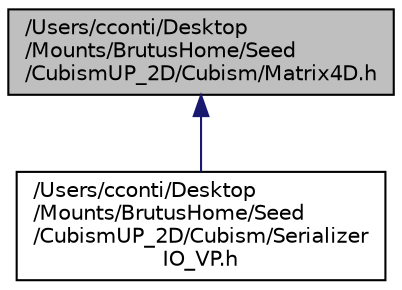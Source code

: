 digraph "/Users/cconti/Desktop/Mounts/BrutusHome/Seed/CubismUP_2D/Cubism/Matrix4D.h"
{
  edge [fontname="Helvetica",fontsize="10",labelfontname="Helvetica",labelfontsize="10"];
  node [fontname="Helvetica",fontsize="10",shape=record];
  Node1 [label="/Users/cconti/Desktop\l/Mounts/BrutusHome/Seed\l/CubismUP_2D/Cubism/Matrix4D.h",height=0.2,width=0.4,color="black", fillcolor="grey75", style="filled", fontcolor="black"];
  Node1 -> Node2 [dir="back",color="midnightblue",fontsize="10",style="solid"];
  Node2 [label="/Users/cconti/Desktop\l/Mounts/BrutusHome/Seed\l/CubismUP_2D/Cubism/Serializer\lIO_VP.h",height=0.2,width=0.4,color="black", fillcolor="white", style="filled",URL="$_serializer_i_o___v_p_8h.html"];
}
